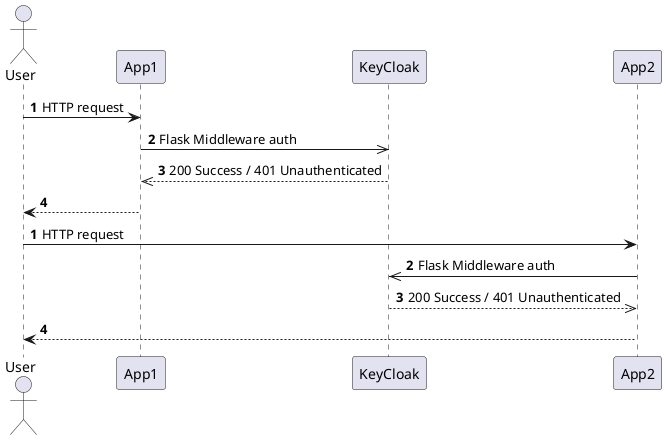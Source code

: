 @startuml
'https://plantuml.com/sequence-diagram

autonumber
actor User

User -> App1 : HTTP request
App1 ->> KeyCloak : Flask Middleware auth
KeyCloak -->> App1 : 200 Success / 401 Unauthenticated
App1 --> User

autonumber
User -> App2 : HTTP request
App2 ->> KeyCloak  : Flask Middleware auth
KeyCloak -->> App2 : 200 Success / 401 Unauthenticated
App2 --> User

@enduml